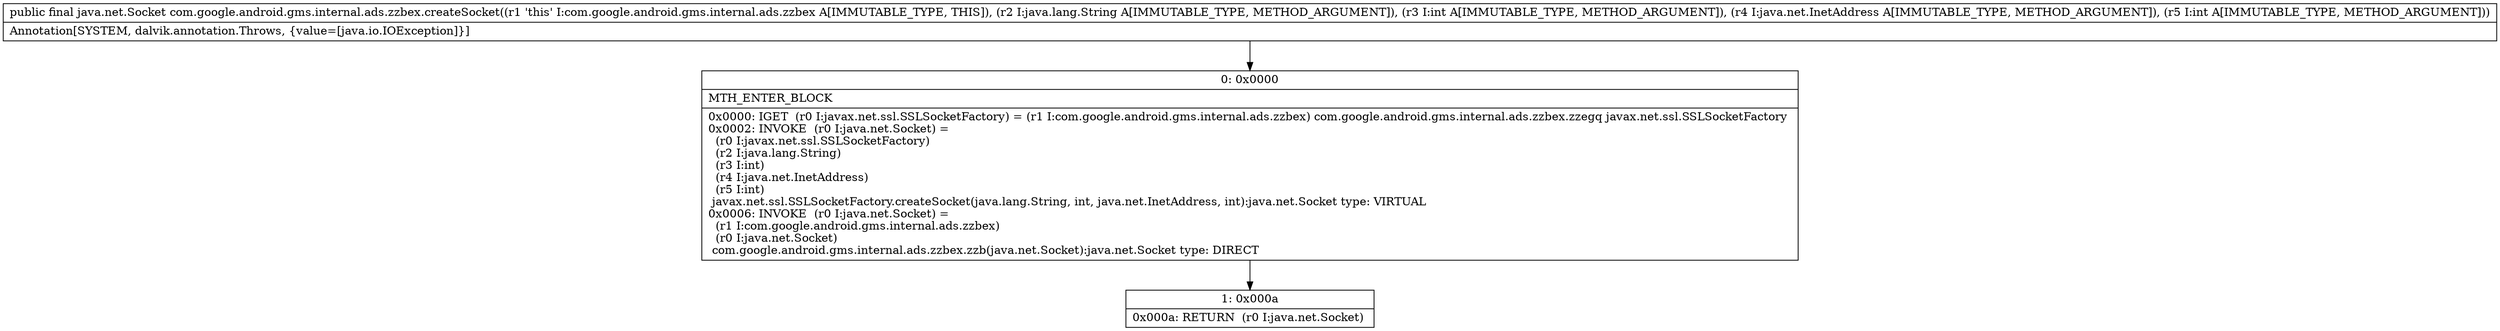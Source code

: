 digraph "CFG forcom.google.android.gms.internal.ads.zzbex.createSocket(Ljava\/lang\/String;ILjava\/net\/InetAddress;I)Ljava\/net\/Socket;" {
Node_0 [shape=record,label="{0\:\ 0x0000|MTH_ENTER_BLOCK\l|0x0000: IGET  (r0 I:javax.net.ssl.SSLSocketFactory) = (r1 I:com.google.android.gms.internal.ads.zzbex) com.google.android.gms.internal.ads.zzbex.zzegq javax.net.ssl.SSLSocketFactory \l0x0002: INVOKE  (r0 I:java.net.Socket) = \l  (r0 I:javax.net.ssl.SSLSocketFactory)\l  (r2 I:java.lang.String)\l  (r3 I:int)\l  (r4 I:java.net.InetAddress)\l  (r5 I:int)\l javax.net.ssl.SSLSocketFactory.createSocket(java.lang.String, int, java.net.InetAddress, int):java.net.Socket type: VIRTUAL \l0x0006: INVOKE  (r0 I:java.net.Socket) = \l  (r1 I:com.google.android.gms.internal.ads.zzbex)\l  (r0 I:java.net.Socket)\l com.google.android.gms.internal.ads.zzbex.zzb(java.net.Socket):java.net.Socket type: DIRECT \l}"];
Node_1 [shape=record,label="{1\:\ 0x000a|0x000a: RETURN  (r0 I:java.net.Socket) \l}"];
MethodNode[shape=record,label="{public final java.net.Socket com.google.android.gms.internal.ads.zzbex.createSocket((r1 'this' I:com.google.android.gms.internal.ads.zzbex A[IMMUTABLE_TYPE, THIS]), (r2 I:java.lang.String A[IMMUTABLE_TYPE, METHOD_ARGUMENT]), (r3 I:int A[IMMUTABLE_TYPE, METHOD_ARGUMENT]), (r4 I:java.net.InetAddress A[IMMUTABLE_TYPE, METHOD_ARGUMENT]), (r5 I:int A[IMMUTABLE_TYPE, METHOD_ARGUMENT]))  | Annotation[SYSTEM, dalvik.annotation.Throws, \{value=[java.io.IOException]\}]\l}"];
MethodNode -> Node_0;
Node_0 -> Node_1;
}

